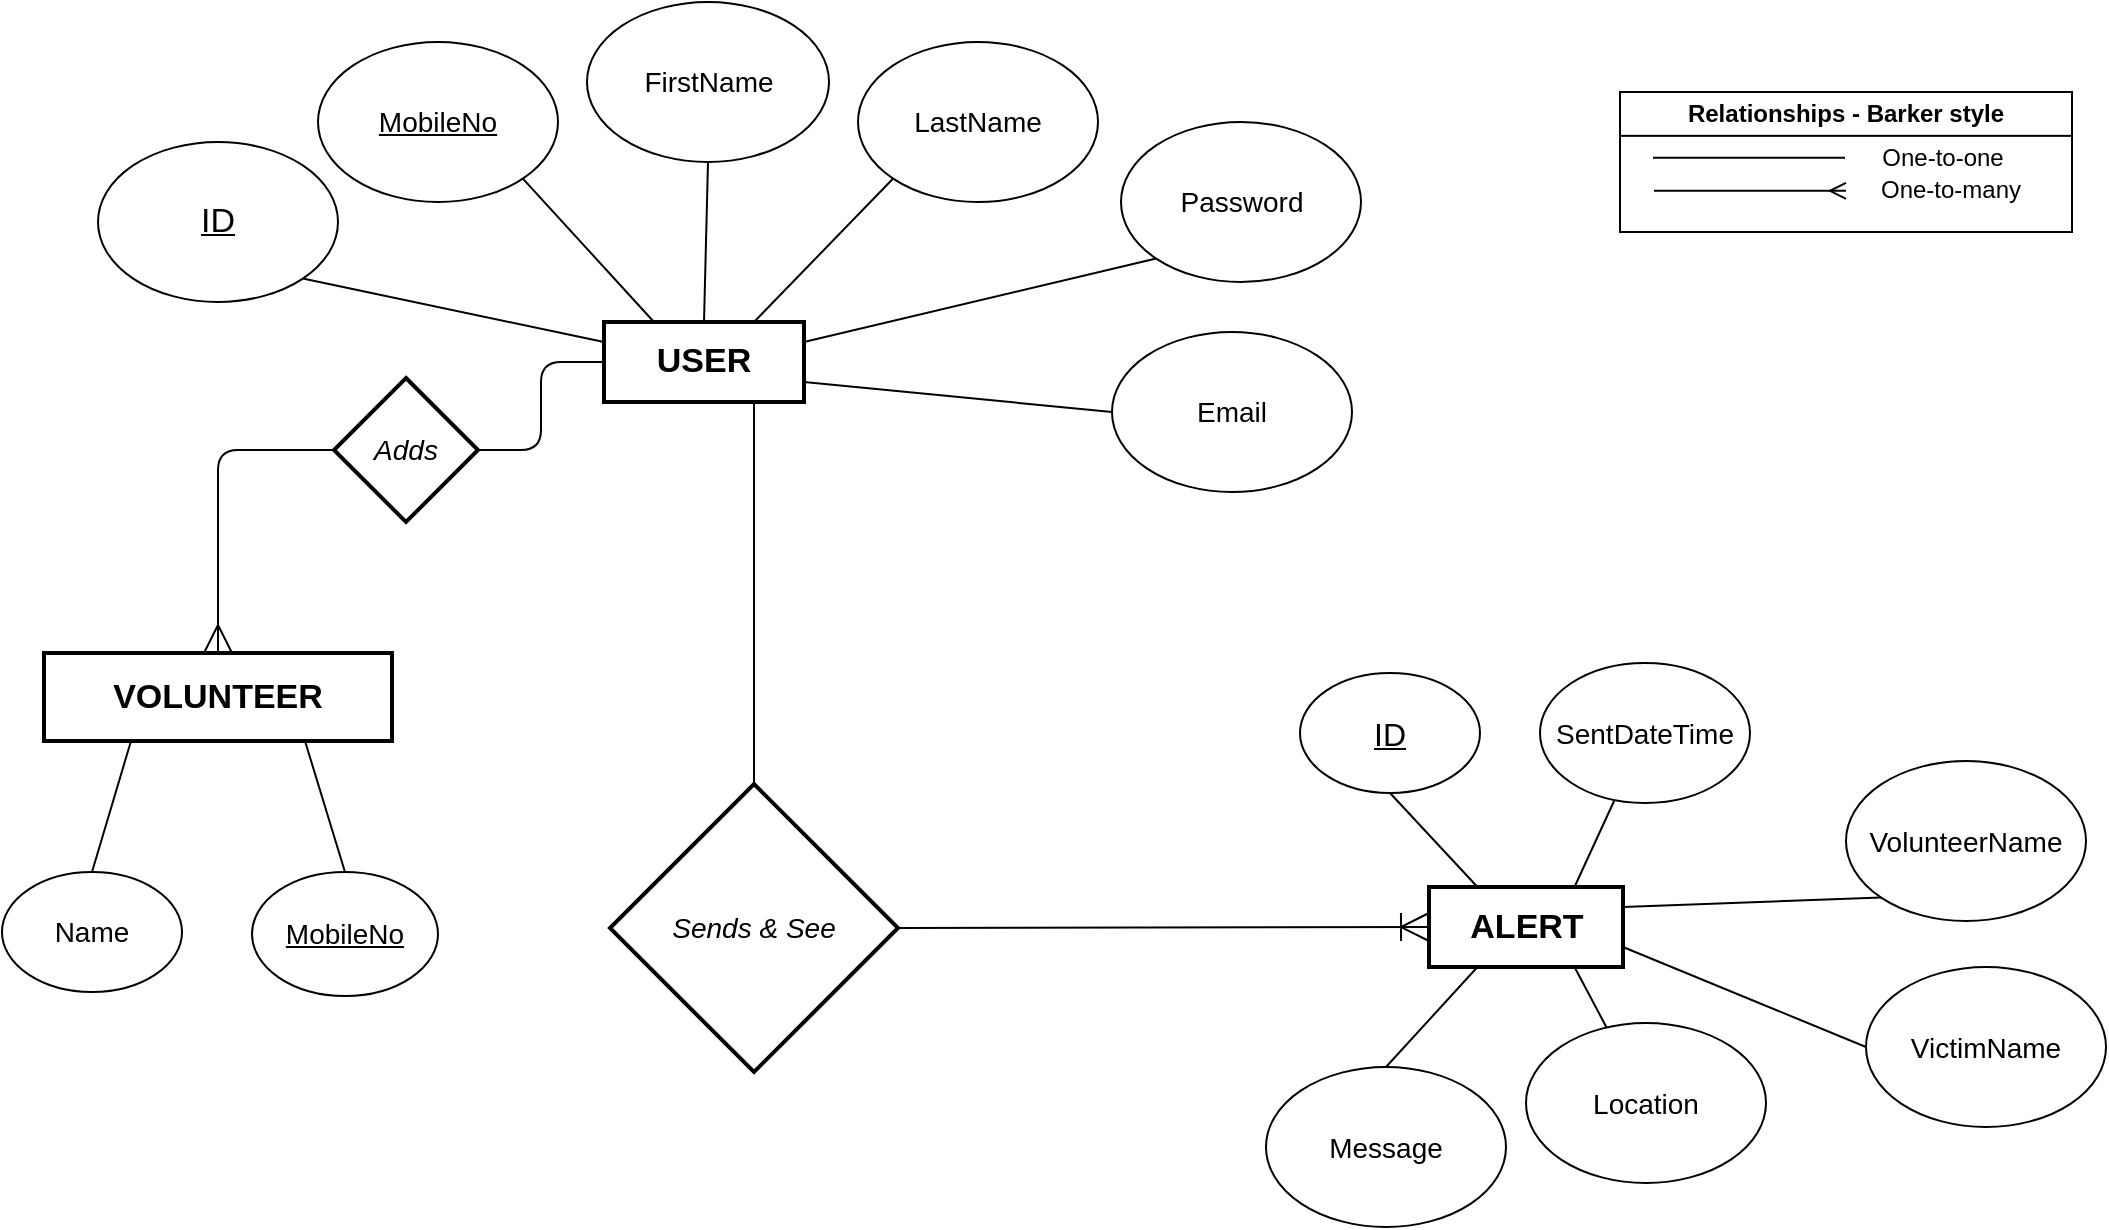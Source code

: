 <mxfile version="11.3.0" type="device" pages="2"><diagram id="TIOLkBb67V6crxSUiR_0" name="Page-1"><mxGraphModel dx="1787" dy="1320" grid="1" gridSize="10" guides="1" tooltips="1" connect="1" arrows="1" fold="1" page="1" pageScale="1" pageWidth="1169" pageHeight="827" math="0" shadow="0"><root><mxCell id="0"/><mxCell id="1" parent="0"/><mxCell id="kDMOz2hnCpP500uMBHsy-2" value="&lt;b&gt;&lt;font style=&quot;font-size: 17px&quot;&gt;USER&lt;/font&gt;&lt;/b&gt;" style="strokeWidth=2;whiteSpace=wrap;html=1;align=center;fontSize=14;" parent="1" vertex="1"><mxGeometry x="363" y="180" width="100" height="40" as="geometry"/></mxCell><mxCell id="kDMOz2hnCpP500uMBHsy-3" value="FirstName" style="ellipse;whiteSpace=wrap;html=1;fontSize=14;" parent="1" vertex="1"><mxGeometry x="354.5" y="20" width="121" height="80" as="geometry"/></mxCell><mxCell id="kDMOz2hnCpP500uMBHsy-4" value="&lt;font style=&quot;font-size: 17px&quot;&gt;&lt;u&gt;ID&lt;/u&gt;&lt;/font&gt;" style="ellipse;whiteSpace=wrap;html=1;fontSize=14;" parent="1" vertex="1"><mxGeometry x="110" y="90" width="120" height="80" as="geometry"/></mxCell><mxCell id="kDMOz2hnCpP500uMBHsy-5" value="LastName" style="ellipse;whiteSpace=wrap;html=1;fontSize=14;" parent="1" vertex="1"><mxGeometry x="490" y="40" width="120" height="80" as="geometry"/></mxCell><mxCell id="kDMOz2hnCpP500uMBHsy-6" value="Email" style="ellipse;whiteSpace=wrap;html=1;fontSize=14;" parent="1" vertex="1"><mxGeometry x="617" y="185" width="120" height="80" as="geometry"/></mxCell><mxCell id="kDMOz2hnCpP500uMBHsy-7" value="&lt;font style=&quot;font-size: 14px;&quot;&gt;Password&lt;/font&gt;" style="ellipse;whiteSpace=wrap;html=1;fontSize=14;" parent="1" vertex="1"><mxGeometry x="621.5" y="80" width="120" height="80" as="geometry"/></mxCell><mxCell id="kDMOz2hnCpP500uMBHsy-11" value="" style="endArrow=none;html=1;exitX=0.5;exitY=1;exitDx=0;exitDy=0;entryX=0.5;entryY=0;entryDx=0;entryDy=0;" parent="1" source="kDMOz2hnCpP500uMBHsy-3" target="kDMOz2hnCpP500uMBHsy-2" edge="1"><mxGeometry width="50" height="50" relative="1" as="geometry"><mxPoint x="300" y="210" as="sourcePoint"/><mxPoint x="350" y="160" as="targetPoint"/></mxGeometry></mxCell><mxCell id="kDMOz2hnCpP500uMBHsy-12" value="" style="endArrow=none;html=1;entryX=0;entryY=0.5;entryDx=0;entryDy=0;exitX=1;exitY=0.75;exitDx=0;exitDy=0;" parent="1" source="kDMOz2hnCpP500uMBHsy-2" target="kDMOz2hnCpP500uMBHsy-6" edge="1"><mxGeometry width="50" height="50" relative="1" as="geometry"><mxPoint x="463" y="180" as="sourcePoint"/><mxPoint x="533.711" y="130" as="targetPoint"/></mxGeometry></mxCell><mxCell id="kDMOz2hnCpP500uMBHsy-13" value="" style="endArrow=none;html=1;entryX=0;entryY=1;entryDx=0;entryDy=0;exitX=0.75;exitY=0;exitDx=0;exitDy=0;" parent="1" source="kDMOz2hnCpP500uMBHsy-2" target="kDMOz2hnCpP500uMBHsy-5" edge="1"><mxGeometry width="50" height="50" relative="1" as="geometry"><mxPoint x="370" y="140" as="sourcePoint"/><mxPoint x="420" y="90" as="targetPoint"/></mxGeometry></mxCell><mxCell id="kDMOz2hnCpP500uMBHsy-14" value="" style="endArrow=none;html=1;exitX=1;exitY=1;exitDx=0;exitDy=0;entryX=0;entryY=0.25;entryDx=0;entryDy=0;" parent="1" source="kDMOz2hnCpP500uMBHsy-4" target="kDMOz2hnCpP500uMBHsy-2" edge="1"><mxGeometry width="50" height="50" relative="1" as="geometry"><mxPoint x="340" y="340" as="sourcePoint"/><mxPoint x="390" y="290" as="targetPoint"/></mxGeometry></mxCell><mxCell id="kDMOz2hnCpP500uMBHsy-15" value="" style="endArrow=none;html=1;entryX=1;entryY=0.25;entryDx=0;entryDy=0;exitX=0;exitY=1;exitDx=0;exitDy=0;" parent="1" source="kDMOz2hnCpP500uMBHsy-7" target="kDMOz2hnCpP500uMBHsy-2" edge="1"><mxGeometry width="50" height="50" relative="1" as="geometry"><mxPoint x="440" y="310" as="sourcePoint"/><mxPoint x="490" y="260" as="targetPoint"/></mxGeometry></mxCell><mxCell id="dOB8aj8YF7bdY314DPII-2" value="&lt;b&gt;&lt;font style=&quot;font-size: 17px&quot;&gt;ALERT&lt;/font&gt;&lt;/b&gt;" style="strokeWidth=2;whiteSpace=wrap;html=1;align=center;fontSize=14;" parent="1" vertex="1"><mxGeometry x="775.5" y="462.5" width="97" height="40" as="geometry"/></mxCell><mxCell id="dOB8aj8YF7bdY314DPII-3" value="&lt;u&gt;&lt;font style=&quot;font-size: 16px&quot;&gt;ID&lt;/font&gt;&lt;/u&gt;" style="ellipse;whiteSpace=wrap;html=1;fontSize=14;" parent="1" vertex="1"><mxGeometry x="711" y="355.5" width="90" height="60" as="geometry"/></mxCell><mxCell id="dOB8aj8YF7bdY314DPII-5" value="" style="endArrow=none;html=1;exitX=0.5;exitY=1;exitDx=0;exitDy=0;entryX=0.25;entryY=0;entryDx=0;entryDy=0;" parent="1" source="dOB8aj8YF7bdY314DPII-3" target="dOB8aj8YF7bdY314DPII-2" edge="1"><mxGeometry width="50" height="50" relative="1" as="geometry"><mxPoint x="364" y="550.5" as="sourcePoint"/><mxPoint x="414" y="500.5" as="targetPoint"/></mxGeometry></mxCell><mxCell id="dOB8aj8YF7bdY314DPII-6" value="Location" style="ellipse;whiteSpace=wrap;html=1;fontSize=14;" parent="1" vertex="1"><mxGeometry x="824" y="530.5" width="120" height="80" as="geometry"/></mxCell><mxCell id="dOB8aj8YF7bdY314DPII-9" style="rounded=0;orthogonalLoop=1;jettySize=auto;html=1;entryX=0.75;entryY=0;entryDx=0;entryDy=0;endArrow=none;endFill=0;" parent="1" source="dOB8aj8YF7bdY314DPII-8" target="dOB8aj8YF7bdY314DPII-2" edge="1"><mxGeometry relative="1" as="geometry"/></mxCell><mxCell id="dOB8aj8YF7bdY314DPII-8" value="SentDateTime" style="ellipse;whiteSpace=wrap;html=1;fontSize=14;" parent="1" vertex="1"><mxGeometry x="831" y="350.5" width="105" height="70" as="geometry"/></mxCell><mxCell id="dOB8aj8YF7bdY314DPII-10" value="&lt;i&gt;Sends &amp;amp; See&lt;/i&gt;" style="shape=rhombus;strokeWidth=2;fontSize=17;perimeter=rhombusPerimeter;whiteSpace=wrap;html=1;align=center;fontSize=14;" parent="1" vertex="1"><mxGeometry x="366" y="411" width="144" height="144" as="geometry"/></mxCell><mxCell id="dOB8aj8YF7bdY314DPII-12" value="" style="endArrow=none;html=1;entryX=0.75;entryY=1;entryDx=0;entryDy=0;exitX=0.5;exitY=0;exitDx=0;exitDy=0;edgeStyle=orthogonalEdgeStyle;" parent="1" source="dOB8aj8YF7bdY314DPII-10" target="kDMOz2hnCpP500uMBHsy-2" edge="1"><mxGeometry width="50" height="50" relative="1" as="geometry"><mxPoint x="350" y="340" as="sourcePoint"/><mxPoint x="453" y="220" as="targetPoint"/></mxGeometry></mxCell><mxCell id="dOB8aj8YF7bdY314DPII-13" value="" style="fontSize=12;html=1;endArrow=ERoneToMany;entryX=0;entryY=0.5;entryDx=0;entryDy=0;exitX=1;exitY=0.5;exitDx=0;exitDy=0;endSize=12;" parent="1" source="dOB8aj8YF7bdY314DPII-10" target="dOB8aj8YF7bdY314DPII-2" edge="1"><mxGeometry width="100" height="100" relative="1" as="geometry"><mxPoint x="384" y="485" as="sourcePoint"/><mxPoint x="484" y="385" as="targetPoint"/></mxGeometry></mxCell><mxCell id="vj1js354gAYGrlguNYsk-1" value="&lt;u&gt;MobileNo&lt;/u&gt;" style="ellipse;whiteSpace=wrap;html=1;fontSize=14;" parent="1" vertex="1"><mxGeometry x="220" y="40" width="120" height="80" as="geometry"/></mxCell><mxCell id="vj1js354gAYGrlguNYsk-2" value="" style="endArrow=none;html=1;entryX=1;entryY=1;entryDx=0;entryDy=0;exitX=0.25;exitY=0;exitDx=0;exitDy=0;" parent="1" source="kDMOz2hnCpP500uMBHsy-2" target="vj1js354gAYGrlguNYsk-1" edge="1"><mxGeometry width="50" height="50" relative="1" as="geometry"><mxPoint x="230" y="285" as="sourcePoint"/><mxPoint x="280" y="235" as="targetPoint"/></mxGeometry></mxCell><mxCell id="vj1js354gAYGrlguNYsk-3" value="" style="endArrow=none;html=1;entryX=0.75;entryY=1;entryDx=0;entryDy=0;" parent="1" source="dOB8aj8YF7bdY314DPII-6" target="dOB8aj8YF7bdY314DPII-2" edge="1"><mxGeometry width="50" height="50" relative="1" as="geometry"><mxPoint x="482" y="650.5" as="sourcePoint"/><mxPoint x="532" y="600.5" as="targetPoint"/></mxGeometry></mxCell><mxCell id="vj1js354gAYGrlguNYsk-4" value="Message" style="ellipse;whiteSpace=wrap;html=1;fontSize=14;" parent="1" vertex="1"><mxGeometry x="694" y="552.5" width="120" height="80" as="geometry"/></mxCell><mxCell id="vj1js354gAYGrlguNYsk-5" value="" style="endArrow=none;html=1;entryX=0.25;entryY=1;entryDx=0;entryDy=0;exitX=0.5;exitY=0;exitDx=0;exitDy=0;" parent="1" source="vj1js354gAYGrlguNYsk-4" target="dOB8aj8YF7bdY314DPII-2" edge="1"><mxGeometry width="50" height="50" relative="1" as="geometry"><mxPoint x="464" y="650.5" as="sourcePoint"/><mxPoint x="514" y="600.5" as="targetPoint"/></mxGeometry></mxCell><mxCell id="nwyUy1153mLzQbRwEBiP-4" value="VictimName" style="ellipse;whiteSpace=wrap;html=1;fontSize=14;" parent="1" vertex="1"><mxGeometry x="994" y="502.5" width="120" height="80" as="geometry"/></mxCell><mxCell id="nwyUy1153mLzQbRwEBiP-5" value="" style="endArrow=none;html=1;entryX=0;entryY=0.5;entryDx=0;entryDy=0;exitX=1;exitY=0.75;exitDx=0;exitDy=0;" parent="1" source="dOB8aj8YF7bdY314DPII-2" target="nwyUy1153mLzQbRwEBiP-4" edge="1"><mxGeometry width="50" height="50" relative="1" as="geometry"><mxPoint x="1064" y="560.5" as="sourcePoint"/><mxPoint x="1114" y="510.5" as="targetPoint"/></mxGeometry></mxCell><mxCell id="nwyUy1153mLzQbRwEBiP-6" value="VolunteerName" style="ellipse;whiteSpace=wrap;html=1;fontSize=14;" parent="1" vertex="1"><mxGeometry x="984" y="399.5" width="120" height="80" as="geometry"/></mxCell><mxCell id="nwyUy1153mLzQbRwEBiP-7" value="" style="endArrow=none;html=1;entryX=0;entryY=1;entryDx=0;entryDy=0;exitX=1;exitY=0.25;exitDx=0;exitDy=0;" parent="1" source="dOB8aj8YF7bdY314DPII-2" target="nwyUy1153mLzQbRwEBiP-6" edge="1"><mxGeometry width="50" height="50" relative="1" as="geometry"><mxPoint x="1174" y="380.5" as="sourcePoint"/><mxPoint x="1224" y="330.5" as="targetPoint"/></mxGeometry></mxCell><mxCell id="nwyUy1153mLzQbRwEBiP-10" value="" style="edgeStyle=orthogonalEdgeStyle;fontSize=12;html=1;endArrow=ERmany;entryX=0.5;entryY=0;entryDx=0;entryDy=0;exitX=0;exitY=0.5;exitDx=0;exitDy=0;endFill=0;endSize=12;" parent="1" source="nwyUy1153mLzQbRwEBiP-16" target="Z4RgHRdY2d2MjhTB5alU-2" edge="1"><mxGeometry width="100" height="100" relative="1" as="geometry"><mxPoint x="210" y="250" as="sourcePoint"/><mxPoint x="166" y="328" as="targetPoint"/></mxGeometry></mxCell><mxCell id="nwyUy1153mLzQbRwEBiP-11" value="Name" style="ellipse;whiteSpace=wrap;html=1;fontSize=14;" parent="1" vertex="1"><mxGeometry x="62" y="455" width="90" height="60" as="geometry"/></mxCell><mxCell id="nwyUy1153mLzQbRwEBiP-12" value="&lt;u&gt;MobileNo&lt;/u&gt;" style="ellipse;whiteSpace=wrap;html=1;fontSize=14;" parent="1" vertex="1"><mxGeometry x="187" y="455" width="93" height="62" as="geometry"/></mxCell><mxCell id="nwyUy1153mLzQbRwEBiP-13" value="" style="endArrow=none;html=1;entryX=0.25;entryY=1;entryDx=0;entryDy=0;exitX=0.5;exitY=0;exitDx=0;exitDy=0;" parent="1" source="nwyUy1153mLzQbRwEBiP-11" target="Z4RgHRdY2d2MjhTB5alU-2" edge="1"><mxGeometry width="50" height="50" relative="1" as="geometry"><mxPoint x="30" y="550" as="sourcePoint"/><mxPoint x="113.75" y="392" as="targetPoint"/></mxGeometry></mxCell><mxCell id="nwyUy1153mLzQbRwEBiP-15" value="" style="endArrow=none;html=1;exitX=0.5;exitY=0;exitDx=0;exitDy=0;entryX=0.75;entryY=1;entryDx=0;entryDy=0;" parent="1" source="nwyUy1153mLzQbRwEBiP-12" target="Z4RgHRdY2d2MjhTB5alU-2" edge="1"><mxGeometry width="50" height="50" relative="1" as="geometry"><mxPoint x="175" y="403.5" as="sourcePoint"/><mxPoint x="217.25" y="392" as="targetPoint"/></mxGeometry></mxCell><mxCell id="nwyUy1153mLzQbRwEBiP-16" value="&lt;i&gt;Adds&lt;/i&gt;" style="shape=rhombus;strokeWidth=2;fontSize=17;perimeter=rhombusPerimeter;whiteSpace=wrap;html=1;align=center;fontSize=14;" parent="1" vertex="1"><mxGeometry x="228" y="208" width="72" height="72" as="geometry"/></mxCell><mxCell id="nwyUy1153mLzQbRwEBiP-17" value="" style="endArrow=none;html=1;entryX=1;entryY=0.5;entryDx=0;entryDy=0;exitX=0;exitY=0.5;exitDx=0;exitDy=0;edgeStyle=orthogonalEdgeStyle;" parent="1" source="kDMOz2hnCpP500uMBHsy-2" target="nwyUy1153mLzQbRwEBiP-16" edge="1"><mxGeometry width="50" height="50" relative="1" as="geometry"><mxPoint x="80" y="250" as="sourcePoint"/><mxPoint x="130" y="200" as="targetPoint"/></mxGeometry></mxCell><mxCell id="dTDGyI-YRFVaEJHwkKl4-4" value="" style="group" parent="1" vertex="1" connectable="0"><mxGeometry x="871" y="65" width="226" height="95" as="geometry"/></mxCell><mxCell id="dTDGyI-YRFVaEJHwkKl4-2" value="" style="rounded=0;whiteSpace=wrap;html=1;container=1;" parent="dTDGyI-YRFVaEJHwkKl4-4" vertex="1"><mxGeometry width="226" height="70" as="geometry"/></mxCell><mxCell id="dTDGyI-YRFVaEJHwkKl4-7" value="" style="line;strokeWidth=1;html=1;" parent="dTDGyI-YRFVaEJHwkKl4-2" vertex="1"><mxGeometry x="16.5" y="30.231" width="96" height="5.385" as="geometry"/></mxCell><mxCell id="dTDGyI-YRFVaEJHwkKl4-9" value="One-to-one" style="text;html=1;strokeColor=none;fillColor=none;align=center;verticalAlign=middle;whiteSpace=wrap;rounded=0;" parent="dTDGyI-YRFVaEJHwkKl4-2" vertex="1"><mxGeometry x="126" y="27.538" width="71" height="10.769" as="geometry"/></mxCell><mxCell id="dTDGyI-YRFVaEJHwkKl4-13" value="" style="edgeStyle=entityRelationEdgeStyle;fontSize=12;html=1;endArrow=ERmany;" parent="dTDGyI-YRFVaEJHwkKl4-2" edge="1"><mxGeometry width="100" height="100" relative="1" as="geometry"><mxPoint x="17" y="49.385" as="sourcePoint"/><mxPoint x="113" y="49.385" as="targetPoint"/></mxGeometry></mxCell><mxCell id="dTDGyI-YRFVaEJHwkKl4-15" value="One-to-many" style="text;html=1;strokeColor=none;fillColor=none;align=center;verticalAlign=middle;whiteSpace=wrap;rounded=0;" parent="dTDGyI-YRFVaEJHwkKl4-2" vertex="1"><mxGeometry x="129" y="44" width="73" height="10.769" as="geometry"/></mxCell><mxCell id="dTDGyI-YRFVaEJHwkKl4-3" value="&lt;b&gt;Relationships - Barker style&lt;/b&gt;" style="rounded=0;whiteSpace=wrap;html=1;" parent="dTDGyI-YRFVaEJHwkKl4-4" vertex="1"><mxGeometry width="226" height="21.923" as="geometry"/></mxCell><mxCell id="Z4RgHRdY2d2MjhTB5alU-2" value="&lt;b&gt;&lt;font style=&quot;font-size: 17px&quot;&gt;VOLUNTEER&lt;/font&gt;&lt;/b&gt;" style="strokeWidth=2;whiteSpace=wrap;html=1;align=center;fontSize=14;" parent="1" vertex="1"><mxGeometry x="83" y="345.5" width="174" height="44" as="geometry"/></mxCell></root></mxGraphModel></diagram><diagram id="epmj6C_VDzwyEz29v-7O" name="Page-2"><mxGraphModel dx="1072" dy="792" grid="1" gridSize="10" guides="1" tooltips="1" connect="1" arrows="1" fold="1" page="1" pageScale="1" pageWidth="1169" pageHeight="827" math="0" shadow="0"><root><mxCell id="lOHyv87FZvg_reDDacyC-0"/><mxCell id="lOHyv87FZvg_reDDacyC-1" parent="lOHyv87FZvg_reDDacyC-0"/></root></mxGraphModel></diagram></mxfile>